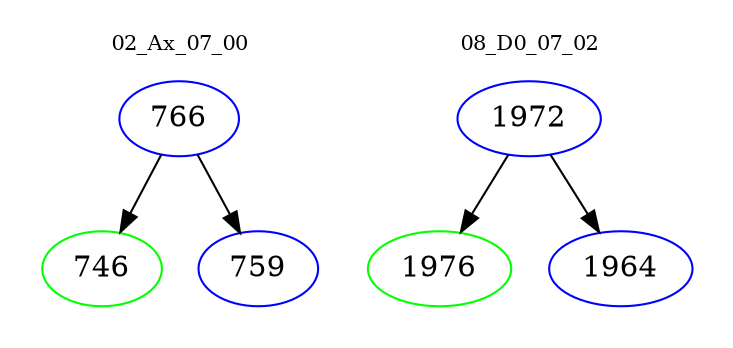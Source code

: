 digraph{
subgraph cluster_0 {
color = white
label = "02_Ax_07_00";
fontsize=10;
T0_766 [label="766", color="blue"]
T0_766 -> T0_746 [color="black"]
T0_746 [label="746", color="green"]
T0_766 -> T0_759 [color="black"]
T0_759 [label="759", color="blue"]
}
subgraph cluster_1 {
color = white
label = "08_D0_07_02";
fontsize=10;
T1_1972 [label="1972", color="blue"]
T1_1972 -> T1_1976 [color="black"]
T1_1976 [label="1976", color="green"]
T1_1972 -> T1_1964 [color="black"]
T1_1964 [label="1964", color="blue"]
}
}
